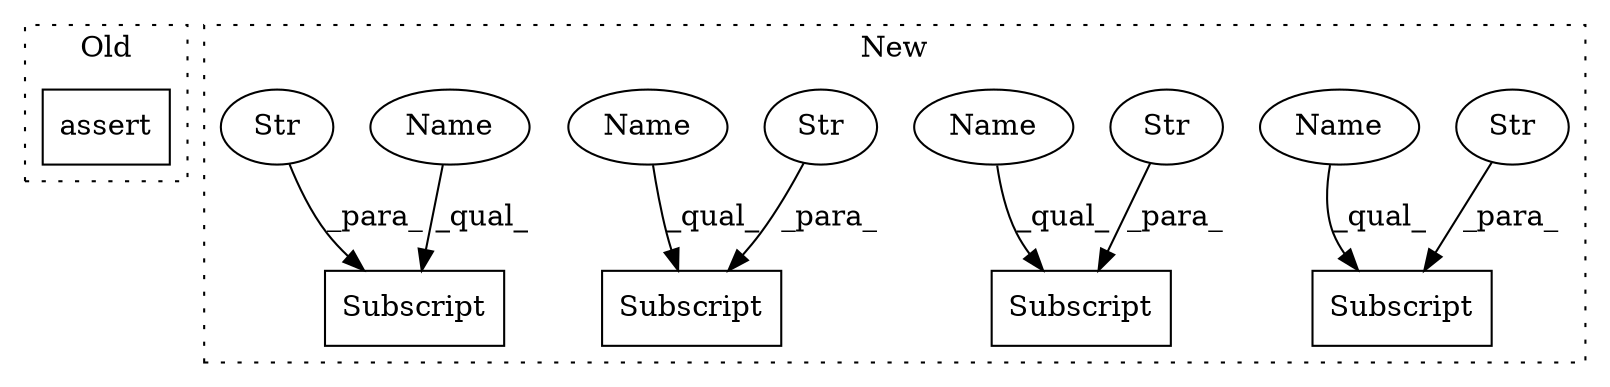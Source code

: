 digraph G {
subgraph cluster0 {
1 [label="assert" a="65" s="71483" l="7" shape="box"];
label = "Old";
style="dotted";
}
subgraph cluster1 {
2 [label="Subscript" a="63" s="10724,0" l="88,0" shape="box"];
3 [label="Str" a="66" s="10731" l="80" shape="ellipse"];
4 [label="Subscript" a="63" s="11055,0" l="96,0" shape="box"];
5 [label="Str" a="66" s="11062" l="88" shape="ellipse"];
6 [label="Subscript" a="63" s="11887,0" l="88,0" shape="box"];
7 [label="Str" a="66" s="11894" l="80" shape="ellipse"];
8 [label="Subscript" a="63" s="10947,0" l="88,0" shape="box"];
9 [label="Str" a="66" s="10954" l="80" shape="ellipse"];
10 [label="Name" a="87" s="11055" l="6" shape="ellipse"];
11 [label="Name" a="87" s="10947" l="6" shape="ellipse"];
12 [label="Name" a="87" s="11887" l="6" shape="ellipse"];
13 [label="Name" a="87" s="10724" l="6" shape="ellipse"];
label = "New";
style="dotted";
}
3 -> 2 [label="_para_"];
5 -> 4 [label="_para_"];
7 -> 6 [label="_para_"];
9 -> 8 [label="_para_"];
10 -> 4 [label="_qual_"];
11 -> 8 [label="_qual_"];
12 -> 6 [label="_qual_"];
13 -> 2 [label="_qual_"];
}